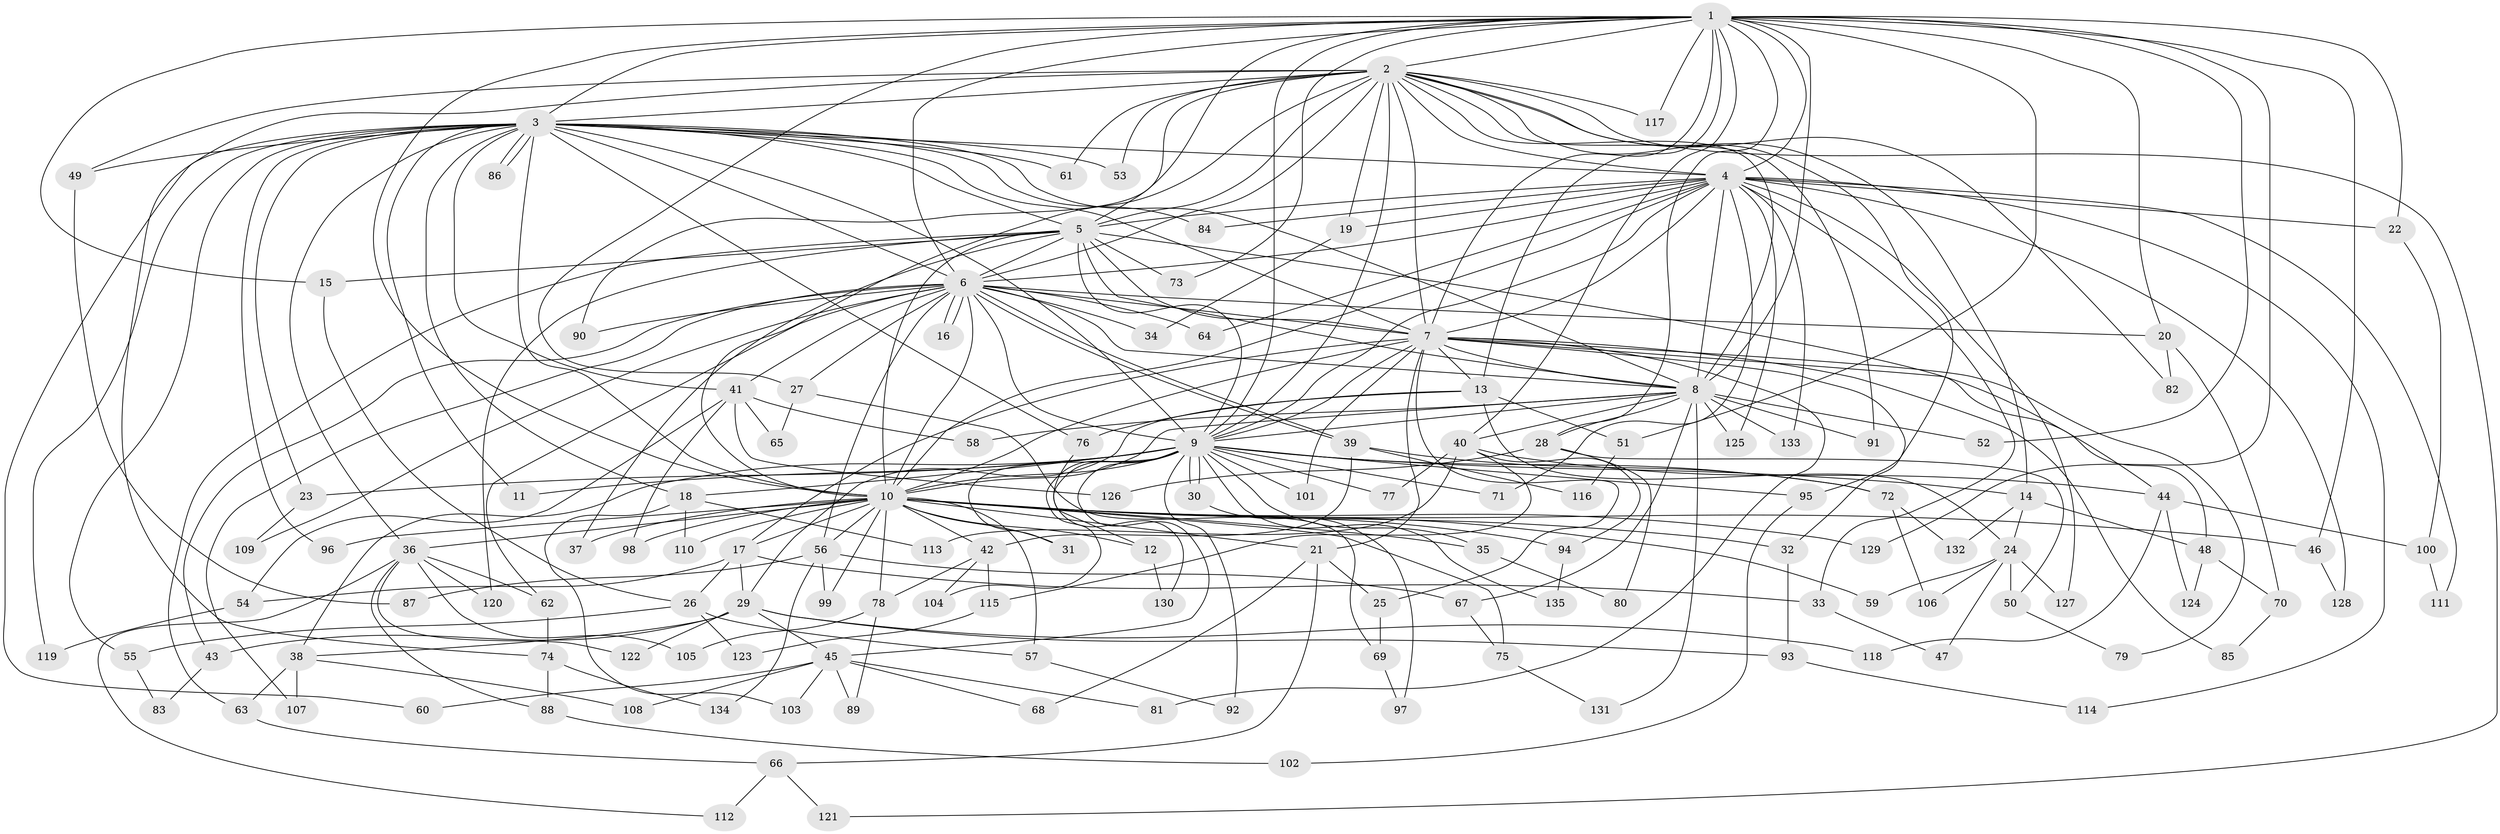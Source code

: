 // coarse degree distribution, {21: 0.02912621359223301, 18: 0.019417475728155338, 24: 0.009708737864077669, 20: 0.009708737864077669, 26: 0.019417475728155338, 3: 0.22330097087378642, 6: 0.04854368932038835, 5: 0.04854368932038835, 2: 0.46601941747572817, 7: 0.02912621359223301, 4: 0.05825242718446602, 8: 0.038834951456310676}
// Generated by graph-tools (version 1.1) at 2025/51/02/27/25 19:51:48]
// undirected, 135 vertices, 295 edges
graph export_dot {
graph [start="1"]
  node [color=gray90,style=filled];
  1;
  2;
  3;
  4;
  5;
  6;
  7;
  8;
  9;
  10;
  11;
  12;
  13;
  14;
  15;
  16;
  17;
  18;
  19;
  20;
  21;
  22;
  23;
  24;
  25;
  26;
  27;
  28;
  29;
  30;
  31;
  32;
  33;
  34;
  35;
  36;
  37;
  38;
  39;
  40;
  41;
  42;
  43;
  44;
  45;
  46;
  47;
  48;
  49;
  50;
  51;
  52;
  53;
  54;
  55;
  56;
  57;
  58;
  59;
  60;
  61;
  62;
  63;
  64;
  65;
  66;
  67;
  68;
  69;
  70;
  71;
  72;
  73;
  74;
  75;
  76;
  77;
  78;
  79;
  80;
  81;
  82;
  83;
  84;
  85;
  86;
  87;
  88;
  89;
  90;
  91;
  92;
  93;
  94;
  95;
  96;
  97;
  98;
  99;
  100;
  101;
  102;
  103;
  104;
  105;
  106;
  107;
  108;
  109;
  110;
  111;
  112;
  113;
  114;
  115;
  116;
  117;
  118;
  119;
  120;
  121;
  122;
  123;
  124;
  125;
  126;
  127;
  128;
  129;
  130;
  131;
  132;
  133;
  134;
  135;
  1 -- 2;
  1 -- 3;
  1 -- 4;
  1 -- 5;
  1 -- 6;
  1 -- 7;
  1 -- 8;
  1 -- 9;
  1 -- 10;
  1 -- 13;
  1 -- 15;
  1 -- 20;
  1 -- 22;
  1 -- 27;
  1 -- 28;
  1 -- 40;
  1 -- 46;
  1 -- 51;
  1 -- 52;
  1 -- 73;
  1 -- 117;
  1 -- 129;
  2 -- 3;
  2 -- 4;
  2 -- 5;
  2 -- 6;
  2 -- 7;
  2 -- 8;
  2 -- 9;
  2 -- 10;
  2 -- 14;
  2 -- 19;
  2 -- 49;
  2 -- 53;
  2 -- 61;
  2 -- 74;
  2 -- 82;
  2 -- 90;
  2 -- 91;
  2 -- 95;
  2 -- 117;
  2 -- 121;
  3 -- 4;
  3 -- 5;
  3 -- 6;
  3 -- 7;
  3 -- 8;
  3 -- 9;
  3 -- 10;
  3 -- 11;
  3 -- 18;
  3 -- 23;
  3 -- 36;
  3 -- 41;
  3 -- 49;
  3 -- 53;
  3 -- 55;
  3 -- 60;
  3 -- 61;
  3 -- 76;
  3 -- 84;
  3 -- 86;
  3 -- 86;
  3 -- 96;
  3 -- 119;
  4 -- 5;
  4 -- 6;
  4 -- 7;
  4 -- 8;
  4 -- 9;
  4 -- 10;
  4 -- 19;
  4 -- 22;
  4 -- 33;
  4 -- 64;
  4 -- 71;
  4 -- 84;
  4 -- 111;
  4 -- 114;
  4 -- 125;
  4 -- 127;
  4 -- 128;
  4 -- 133;
  5 -- 6;
  5 -- 7;
  5 -- 8;
  5 -- 9;
  5 -- 10;
  5 -- 15;
  5 -- 37;
  5 -- 44;
  5 -- 63;
  5 -- 73;
  5 -- 120;
  6 -- 7;
  6 -- 8;
  6 -- 9;
  6 -- 10;
  6 -- 16;
  6 -- 16;
  6 -- 20;
  6 -- 27;
  6 -- 34;
  6 -- 39;
  6 -- 39;
  6 -- 41;
  6 -- 43;
  6 -- 56;
  6 -- 62;
  6 -- 64;
  6 -- 90;
  6 -- 107;
  6 -- 109;
  7 -- 8;
  7 -- 9;
  7 -- 10;
  7 -- 13;
  7 -- 17;
  7 -- 21;
  7 -- 25;
  7 -- 32;
  7 -- 48;
  7 -- 79;
  7 -- 81;
  7 -- 85;
  7 -- 101;
  8 -- 9;
  8 -- 10;
  8 -- 28;
  8 -- 40;
  8 -- 52;
  8 -- 58;
  8 -- 67;
  8 -- 91;
  8 -- 125;
  8 -- 131;
  8 -- 133;
  9 -- 10;
  9 -- 11;
  9 -- 12;
  9 -- 14;
  9 -- 18;
  9 -- 23;
  9 -- 30;
  9 -- 30;
  9 -- 31;
  9 -- 35;
  9 -- 38;
  9 -- 45;
  9 -- 71;
  9 -- 72;
  9 -- 77;
  9 -- 92;
  9 -- 95;
  9 -- 101;
  9 -- 104;
  9 -- 135;
  10 -- 12;
  10 -- 17;
  10 -- 21;
  10 -- 31;
  10 -- 32;
  10 -- 35;
  10 -- 36;
  10 -- 37;
  10 -- 42;
  10 -- 46;
  10 -- 56;
  10 -- 57;
  10 -- 59;
  10 -- 75;
  10 -- 78;
  10 -- 94;
  10 -- 96;
  10 -- 98;
  10 -- 99;
  10 -- 110;
  10 -- 129;
  12 -- 130;
  13 -- 24;
  13 -- 29;
  13 -- 51;
  13 -- 76;
  14 -- 24;
  14 -- 48;
  14 -- 132;
  15 -- 26;
  17 -- 26;
  17 -- 29;
  17 -- 33;
  17 -- 54;
  18 -- 103;
  18 -- 110;
  18 -- 113;
  19 -- 34;
  20 -- 70;
  20 -- 82;
  21 -- 25;
  21 -- 66;
  21 -- 68;
  22 -- 100;
  23 -- 109;
  24 -- 47;
  24 -- 50;
  24 -- 59;
  24 -- 106;
  24 -- 127;
  25 -- 69;
  26 -- 55;
  26 -- 57;
  26 -- 123;
  27 -- 65;
  27 -- 69;
  28 -- 50;
  28 -- 80;
  28 -- 126;
  29 -- 38;
  29 -- 43;
  29 -- 45;
  29 -- 93;
  29 -- 118;
  29 -- 122;
  30 -- 97;
  32 -- 93;
  33 -- 47;
  35 -- 80;
  36 -- 62;
  36 -- 88;
  36 -- 105;
  36 -- 112;
  36 -- 120;
  36 -- 122;
  38 -- 63;
  38 -- 107;
  38 -- 108;
  39 -- 42;
  39 -- 72;
  39 -- 116;
  40 -- 44;
  40 -- 77;
  40 -- 94;
  40 -- 113;
  40 -- 115;
  41 -- 54;
  41 -- 58;
  41 -- 65;
  41 -- 98;
  41 -- 126;
  42 -- 78;
  42 -- 104;
  42 -- 115;
  43 -- 83;
  44 -- 100;
  44 -- 118;
  44 -- 124;
  45 -- 60;
  45 -- 68;
  45 -- 81;
  45 -- 89;
  45 -- 103;
  45 -- 108;
  46 -- 128;
  48 -- 70;
  48 -- 124;
  49 -- 87;
  50 -- 79;
  51 -- 116;
  54 -- 119;
  55 -- 83;
  56 -- 67;
  56 -- 87;
  56 -- 99;
  56 -- 134;
  57 -- 92;
  62 -- 74;
  63 -- 66;
  66 -- 112;
  66 -- 121;
  67 -- 75;
  69 -- 97;
  70 -- 85;
  72 -- 106;
  72 -- 132;
  74 -- 88;
  74 -- 134;
  75 -- 131;
  76 -- 130;
  78 -- 89;
  78 -- 105;
  88 -- 102;
  93 -- 114;
  94 -- 135;
  95 -- 102;
  100 -- 111;
  115 -- 123;
}
